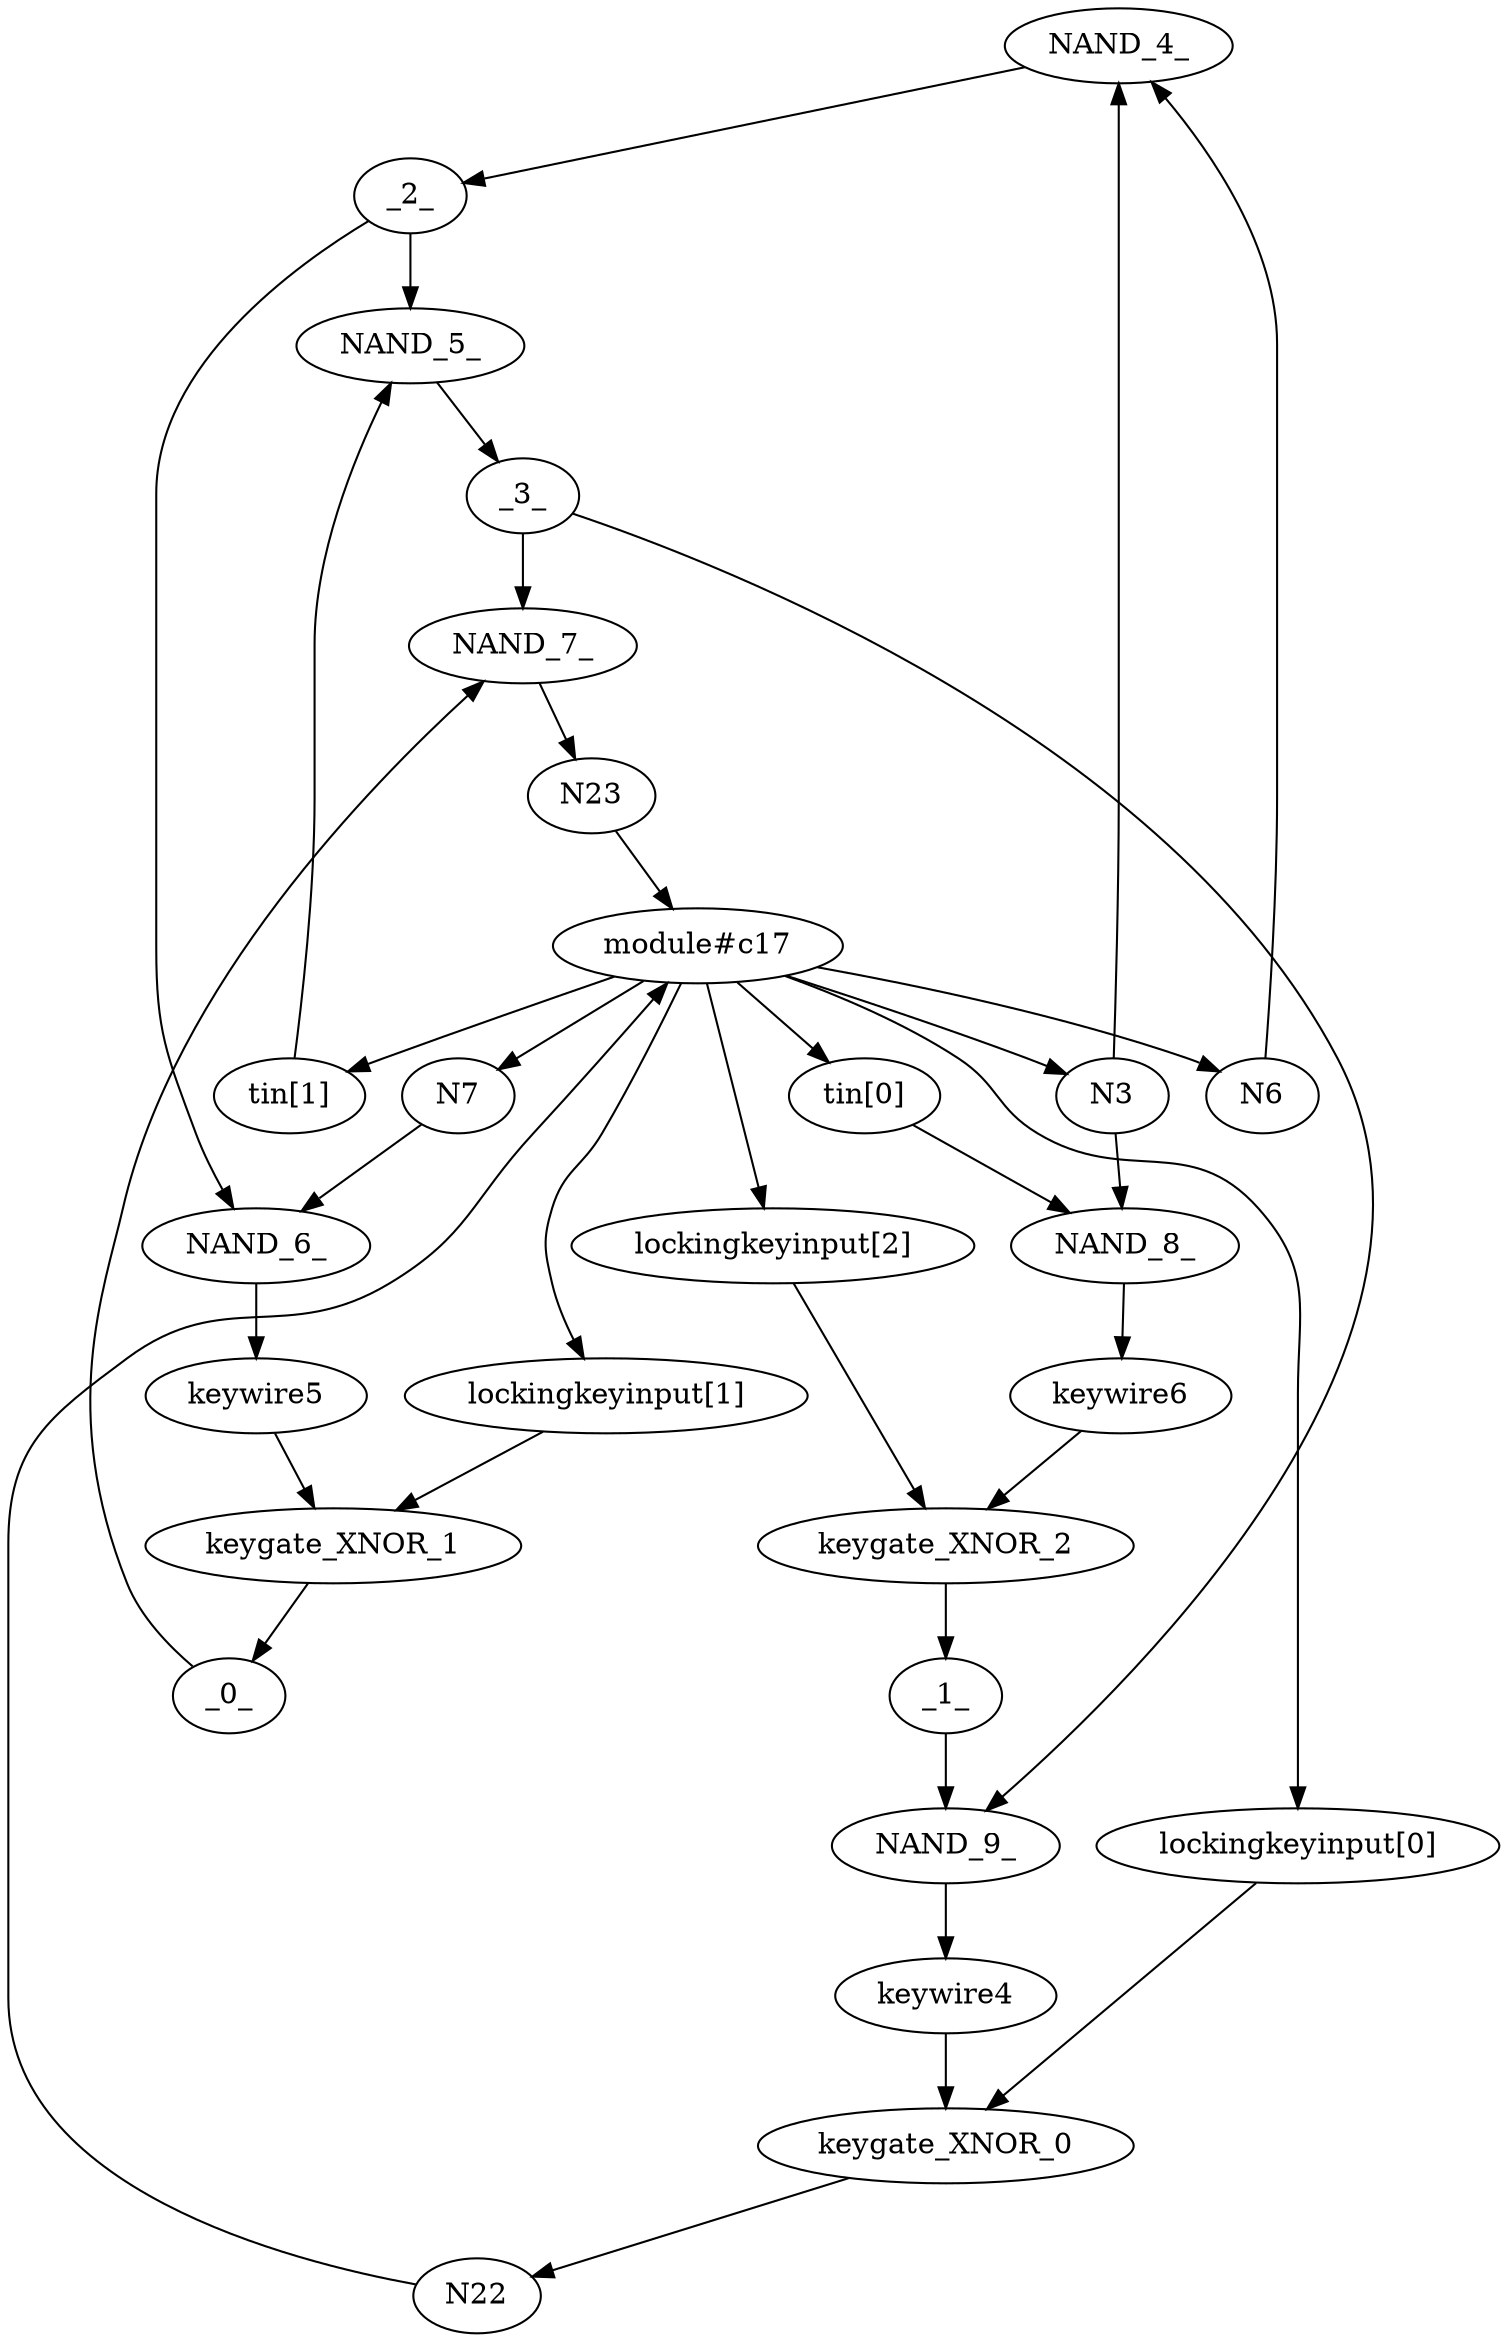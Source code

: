 strict digraph "" {
	NAND_4_	[logic=NAND,
		type=gate];
	_2_	[port=_2_,
		type=wire];
	NAND_4_ -> _2_;
	NAND_5_	[logic=NAND,
		type=gate];
	_2_ -> NAND_5_;
	NAND_6_	[logic=NAND,
		type=gate];
	_2_ -> NAND_6_;
	N6	[port=N6,
		type=input];
	N6 -> NAND_4_;
	N3	[port=N3,
		type=input];
	N3 -> NAND_4_;
	NAND_8_	[logic=NAND,
		type=gate];
	N3 -> NAND_8_;
	_3_	[port=_3_,
		type=wire];
	NAND_5_ -> _3_;
	NAND_7_	[logic=NAND,
		type=gate];
	_3_ -> NAND_7_;
	NAND_9_	[logic=NAND,
		type=gate];
	_3_ -> NAND_9_;
	"tin[1]"	[port=tin,
		type=input];
	"tin[1]" -> NAND_5_;
	keywire5	[port=keywire5,
		type=wire];
	NAND_6_ -> keywire5;
	_0_	[port=_0_,
		type=wire];
	_0_ -> NAND_7_;
	N7	[port=N7,
		type=input];
	N7 -> NAND_6_;
	N23	[type=output];
	NAND_7_ -> N23;
	"module#c17"	[type=module];
	N23 -> "module#c17";
	keywire6	[port=keywire6,
		type=wire];
	NAND_8_ -> keywire6;
	_1_	[port=_1_,
		type=wire];
	_1_ -> NAND_9_;
	"tin[0]"	[port=tin,
		type=input];
	"tin[0]" -> NAND_8_;
	keywire4	[port=keywire4,
		type=wire];
	NAND_9_ -> keywire4;
	N22	[type=output];
	N22 -> "module#c17";
	"module#c17" -> N6;
	"module#c17" -> N3;
	"module#c17" -> "tin[1]";
	"module#c17" -> N7;
	"module#c17" -> "tin[0]";
	"lockingkeyinput[0]"	[port=lockingkeyinput,
		type=input];
	"module#c17" -> "lockingkeyinput[0]";
	"lockingkeyinput[1]"	[port=lockingkeyinput,
		type=input];
	"module#c17" -> "lockingkeyinput[1]";
	"lockingkeyinput[2]"	[port=lockingkeyinput,
		type=input];
	"module#c17" -> "lockingkeyinput[2]";
	keygate_XNOR_0	[logic=XNOR,
		type=gate];
	keygate_XNOR_0 -> N22;
	keywire4 -> keygate_XNOR_0;
	"lockingkeyinput[0]" -> keygate_XNOR_0;
	keygate_XNOR_1	[logic=XNOR,
		type=gate];
	keygate_XNOR_1 -> _0_;
	keywire5 -> keygate_XNOR_1;
	"lockingkeyinput[1]" -> keygate_XNOR_1;
	keygate_XNOR_2	[logic=XNOR,
		type=gate];
	keygate_XNOR_2 -> _1_;
	keywire6 -> keygate_XNOR_2;
	"lockingkeyinput[2]" -> keygate_XNOR_2;
}
